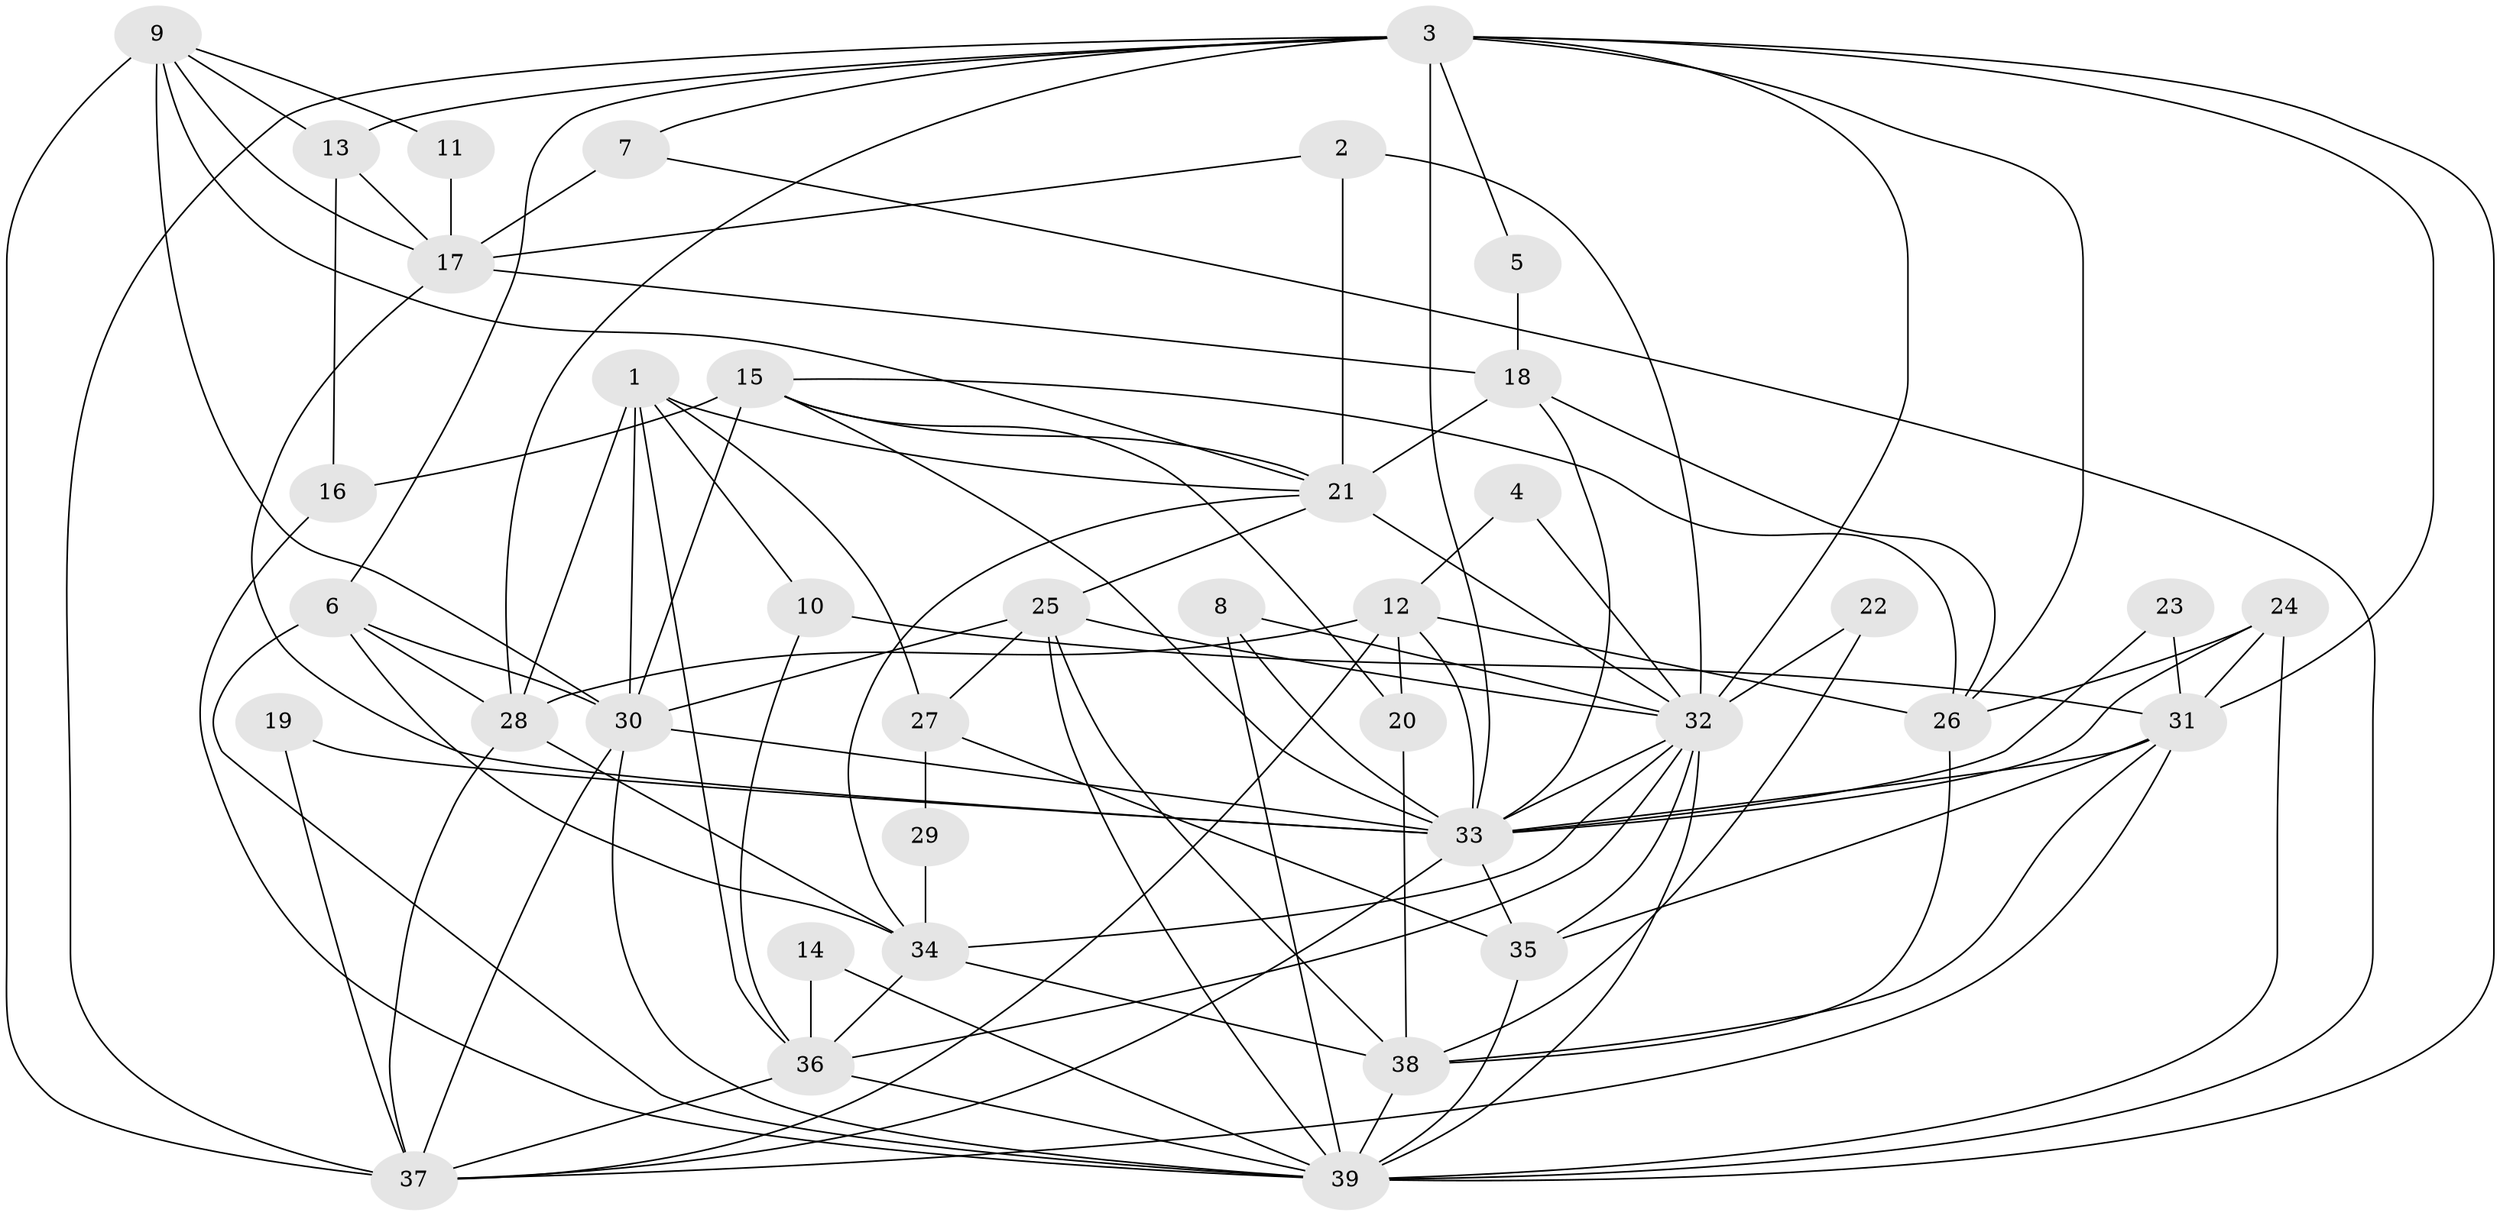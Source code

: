 // original degree distribution, {6: 0.16883116883116883, 3: 0.24675324675324675, 4: 0.2077922077922078, 2: 0.15584415584415584, 5: 0.22077922077922077}
// Generated by graph-tools (version 1.1) at 2025/50/03/09/25 03:50:13]
// undirected, 39 vertices, 107 edges
graph export_dot {
graph [start="1"]
  node [color=gray90,style=filled];
  1;
  2;
  3;
  4;
  5;
  6;
  7;
  8;
  9;
  10;
  11;
  12;
  13;
  14;
  15;
  16;
  17;
  18;
  19;
  20;
  21;
  22;
  23;
  24;
  25;
  26;
  27;
  28;
  29;
  30;
  31;
  32;
  33;
  34;
  35;
  36;
  37;
  38;
  39;
  1 -- 10 [weight=1.0];
  1 -- 21 [weight=1.0];
  1 -- 27 [weight=1.0];
  1 -- 28 [weight=2.0];
  1 -- 30 [weight=1.0];
  1 -- 36 [weight=1.0];
  2 -- 17 [weight=1.0];
  2 -- 21 [weight=1.0];
  2 -- 32 [weight=1.0];
  3 -- 5 [weight=1.0];
  3 -- 6 [weight=1.0];
  3 -- 7 [weight=1.0];
  3 -- 13 [weight=1.0];
  3 -- 26 [weight=1.0];
  3 -- 28 [weight=1.0];
  3 -- 31 [weight=1.0];
  3 -- 32 [weight=1.0];
  3 -- 33 [weight=1.0];
  3 -- 37 [weight=1.0];
  3 -- 39 [weight=1.0];
  4 -- 12 [weight=1.0];
  4 -- 32 [weight=1.0];
  5 -- 18 [weight=1.0];
  6 -- 28 [weight=1.0];
  6 -- 30 [weight=1.0];
  6 -- 34 [weight=1.0];
  6 -- 39 [weight=1.0];
  7 -- 17 [weight=1.0];
  7 -- 39 [weight=1.0];
  8 -- 32 [weight=1.0];
  8 -- 33 [weight=1.0];
  8 -- 39 [weight=1.0];
  9 -- 11 [weight=1.0];
  9 -- 13 [weight=1.0];
  9 -- 17 [weight=1.0];
  9 -- 21 [weight=1.0];
  9 -- 30 [weight=1.0];
  9 -- 37 [weight=1.0];
  10 -- 31 [weight=1.0];
  10 -- 36 [weight=1.0];
  11 -- 17 [weight=1.0];
  12 -- 20 [weight=1.0];
  12 -- 26 [weight=1.0];
  12 -- 28 [weight=1.0];
  12 -- 33 [weight=1.0];
  12 -- 37 [weight=1.0];
  13 -- 16 [weight=1.0];
  13 -- 17 [weight=1.0];
  14 -- 36 [weight=1.0];
  14 -- 39 [weight=1.0];
  15 -- 16 [weight=1.0];
  15 -- 20 [weight=1.0];
  15 -- 21 [weight=1.0];
  15 -- 26 [weight=1.0];
  15 -- 30 [weight=1.0];
  15 -- 33 [weight=1.0];
  16 -- 39 [weight=1.0];
  17 -- 18 [weight=1.0];
  17 -- 33 [weight=1.0];
  18 -- 21 [weight=1.0];
  18 -- 26 [weight=1.0];
  18 -- 33 [weight=1.0];
  19 -- 33 [weight=1.0];
  19 -- 37 [weight=1.0];
  20 -- 38 [weight=1.0];
  21 -- 25 [weight=1.0];
  21 -- 32 [weight=1.0];
  21 -- 34 [weight=1.0];
  22 -- 32 [weight=1.0];
  22 -- 38 [weight=1.0];
  23 -- 31 [weight=1.0];
  23 -- 33 [weight=1.0];
  24 -- 26 [weight=1.0];
  24 -- 31 [weight=1.0];
  24 -- 33 [weight=1.0];
  24 -- 39 [weight=1.0];
  25 -- 27 [weight=1.0];
  25 -- 30 [weight=1.0];
  25 -- 32 [weight=1.0];
  25 -- 38 [weight=1.0];
  25 -- 39 [weight=1.0];
  26 -- 38 [weight=1.0];
  27 -- 29 [weight=1.0];
  27 -- 35 [weight=1.0];
  28 -- 34 [weight=1.0];
  28 -- 37 [weight=1.0];
  29 -- 34 [weight=2.0];
  30 -- 33 [weight=1.0];
  30 -- 37 [weight=2.0];
  30 -- 39 [weight=1.0];
  31 -- 33 [weight=1.0];
  31 -- 35 [weight=1.0];
  31 -- 37 [weight=1.0];
  31 -- 38 [weight=1.0];
  32 -- 33 [weight=1.0];
  32 -- 34 [weight=1.0];
  32 -- 35 [weight=1.0];
  32 -- 36 [weight=1.0];
  32 -- 39 [weight=1.0];
  33 -- 35 [weight=1.0];
  33 -- 37 [weight=1.0];
  34 -- 36 [weight=1.0];
  34 -- 38 [weight=1.0];
  35 -- 39 [weight=1.0];
  36 -- 37 [weight=1.0];
  36 -- 39 [weight=1.0];
  38 -- 39 [weight=2.0];
}
